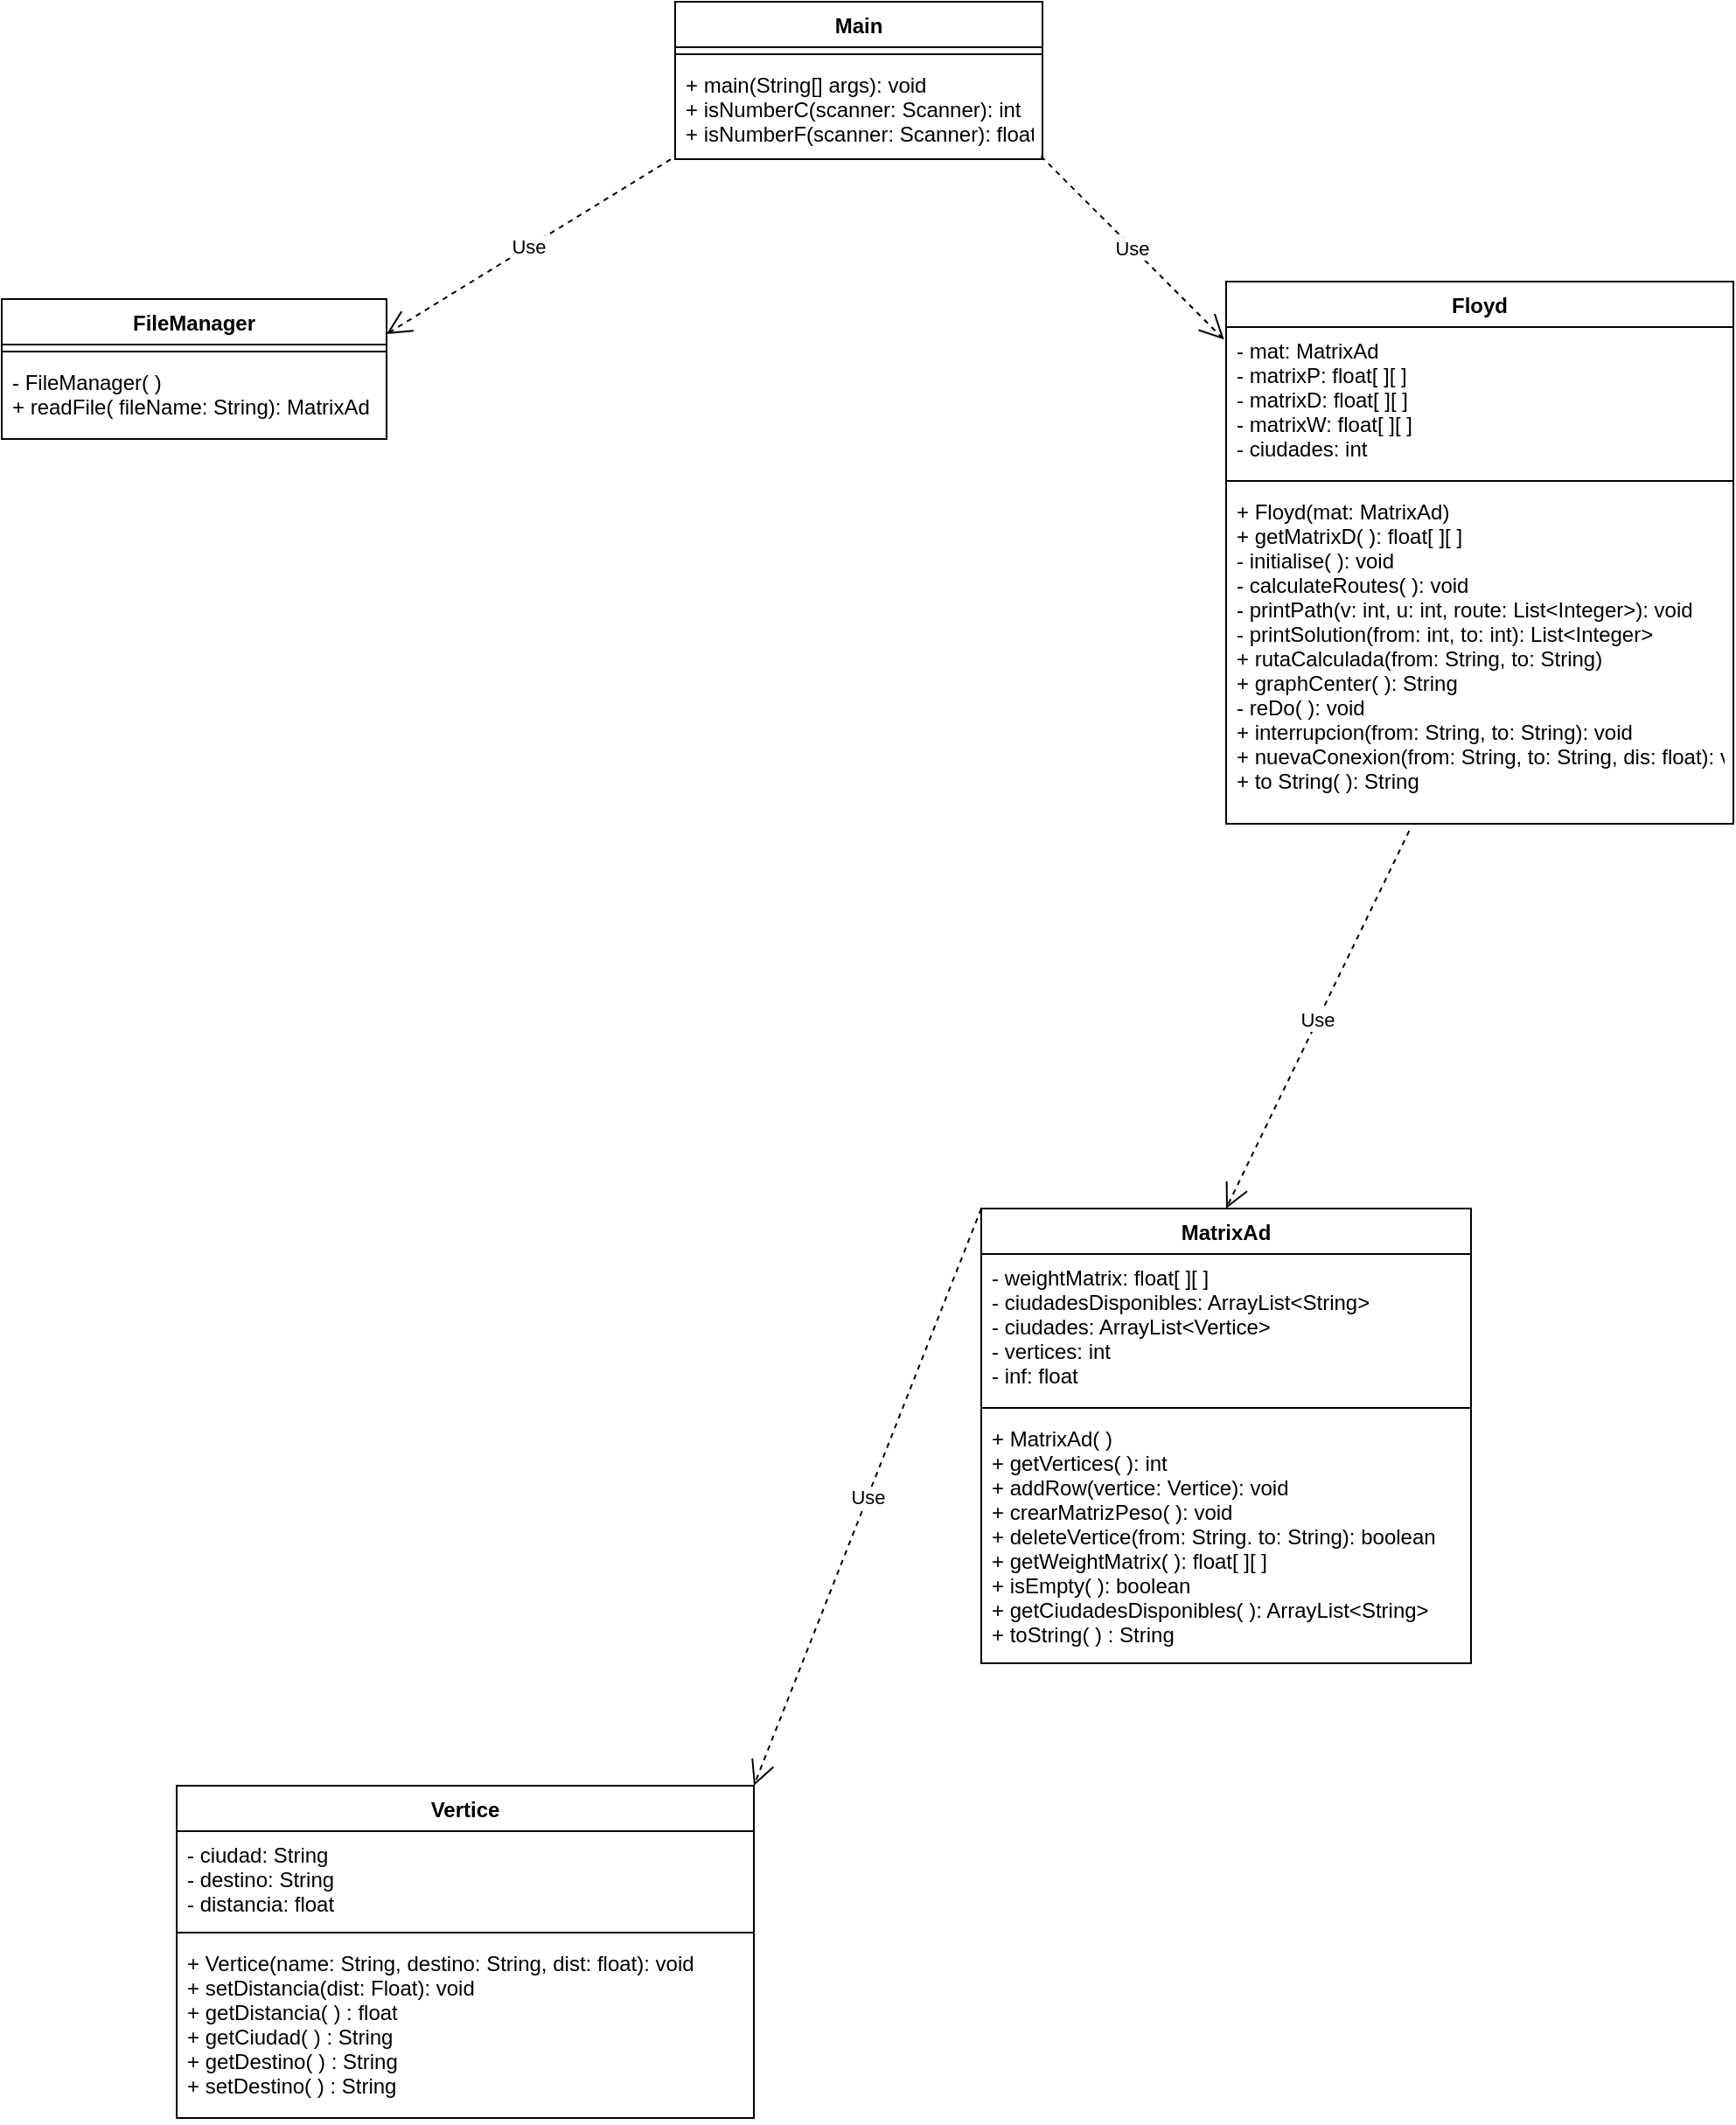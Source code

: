<mxfile version="18.0.1" type="device"><diagram id="_uKzQwo0x0-xqhfRCVf3" name="Page-1"><mxGraphModel dx="1153" dy="721" grid="1" gridSize="10" guides="1" tooltips="1" connect="1" arrows="1" fold="1" page="1" pageScale="1" pageWidth="1100" pageHeight="1700" math="0" shadow="0"><root><mxCell id="0"/><mxCell id="1" parent="0"/><mxCell id="8sijFC1jtz5p5oQRPcFG-1" value="Floyd" style="swimlane;fontStyle=1;align=center;verticalAlign=top;childLayout=stackLayout;horizontal=1;startSize=26;horizontalStack=0;resizeParent=1;resizeParentMax=0;resizeLast=0;collapsible=1;marginBottom=0;" parent="1" vertex="1"><mxGeometry x="760" y="190" width="290" height="310" as="geometry"/></mxCell><mxCell id="8sijFC1jtz5p5oQRPcFG-2" value="- mat: MatrixAd&#10;- matrixP: float[ ][ ]&#10;- matrixD: float[ ][ ]&#10;- matrixW: float[ ][ ]&#10;- ciudades: int" style="text;strokeColor=none;fillColor=none;align=left;verticalAlign=top;spacingLeft=4;spacingRight=4;overflow=hidden;rotatable=0;points=[[0,0.5],[1,0.5]];portConstraint=eastwest;" parent="8sijFC1jtz5p5oQRPcFG-1" vertex="1"><mxGeometry y="26" width="290" height="84" as="geometry"/></mxCell><mxCell id="8sijFC1jtz5p5oQRPcFG-3" value="" style="line;strokeWidth=1;fillColor=none;align=left;verticalAlign=middle;spacingTop=-1;spacingLeft=3;spacingRight=3;rotatable=0;labelPosition=right;points=[];portConstraint=eastwest;" parent="8sijFC1jtz5p5oQRPcFG-1" vertex="1"><mxGeometry y="110" width="290" height="8" as="geometry"/></mxCell><mxCell id="8sijFC1jtz5p5oQRPcFG-4" value="+ Floyd(mat: MatrixAd) &#10;+ getMatrixD( ): float[ ][ ] &#10;- initialise( ): void&#10;- calculateRoutes( ): void&#10;- printPath(v: int, u: int, route: List&lt;Integer&gt;): void&#10;- printSolution(from: int, to: int): List&lt;Integer&gt;&#10;+ rutaCalculada(from: String, to: String)&#10;+ graphCenter( ): String&#10;- reDo( ): void&#10;+ interrupcion(from: String, to: String): void&#10;+ nuevaConexion(from: String, to: String, dis: float): void&#10;+ to String( ): String" style="text;strokeColor=none;fillColor=none;align=left;verticalAlign=top;spacingLeft=4;spacingRight=4;overflow=hidden;rotatable=0;points=[[0,0.5],[1,0.5]];portConstraint=eastwest;" parent="8sijFC1jtz5p5oQRPcFG-1" vertex="1"><mxGeometry y="118" width="290" height="192" as="geometry"/></mxCell><mxCell id="8sijFC1jtz5p5oQRPcFG-5" value="Vertice" style="swimlane;fontStyle=1;align=center;verticalAlign=top;childLayout=stackLayout;horizontal=1;startSize=26;horizontalStack=0;resizeParent=1;resizeParentMax=0;resizeLast=0;collapsible=1;marginBottom=0;" parent="1" vertex="1"><mxGeometry x="160" y="1050" width="330" height="190" as="geometry"/></mxCell><mxCell id="8sijFC1jtz5p5oQRPcFG-6" value="- ciudad: String&#10;- destino: String&#10;- distancia: float" style="text;strokeColor=none;fillColor=none;align=left;verticalAlign=top;spacingLeft=4;spacingRight=4;overflow=hidden;rotatable=0;points=[[0,0.5],[1,0.5]];portConstraint=eastwest;" parent="8sijFC1jtz5p5oQRPcFG-5" vertex="1"><mxGeometry y="26" width="330" height="54" as="geometry"/></mxCell><mxCell id="8sijFC1jtz5p5oQRPcFG-7" value="" style="line;strokeWidth=1;fillColor=none;align=left;verticalAlign=middle;spacingTop=-1;spacingLeft=3;spacingRight=3;rotatable=0;labelPosition=right;points=[];portConstraint=eastwest;" parent="8sijFC1jtz5p5oQRPcFG-5" vertex="1"><mxGeometry y="80" width="330" height="8" as="geometry"/></mxCell><mxCell id="8sijFC1jtz5p5oQRPcFG-8" value="+ Vertice(name: String, destino: String, dist: float): void&#10;+ setDistancia(dist: Float): void&#10;+ getDistancia( ) : float&#10;+ getCiudad( ) : String&#10;+ getDestino( ) : String&#10;+ setDestino( ) : String" style="text;strokeColor=none;fillColor=none;align=left;verticalAlign=top;spacingLeft=4;spacingRight=4;overflow=hidden;rotatable=0;points=[[0,0.5],[1,0.5]];portConstraint=eastwest;" parent="8sijFC1jtz5p5oQRPcFG-5" vertex="1"><mxGeometry y="88" width="330" height="102" as="geometry"/></mxCell><mxCell id="8sijFC1jtz5p5oQRPcFG-9" value="FileManager" style="swimlane;fontStyle=1;align=center;verticalAlign=top;childLayout=stackLayout;horizontal=1;startSize=26;horizontalStack=0;resizeParent=1;resizeParentMax=0;resizeLast=0;collapsible=1;marginBottom=0;" parent="1" vertex="1"><mxGeometry x="60" y="200" width="220" height="80" as="geometry"/></mxCell><mxCell id="8sijFC1jtz5p5oQRPcFG-11" value="" style="line;strokeWidth=1;fillColor=none;align=left;verticalAlign=middle;spacingTop=-1;spacingLeft=3;spacingRight=3;rotatable=0;labelPosition=right;points=[];portConstraint=eastwest;" parent="8sijFC1jtz5p5oQRPcFG-9" vertex="1"><mxGeometry y="26" width="220" height="8" as="geometry"/></mxCell><mxCell id="8sijFC1jtz5p5oQRPcFG-12" value="- FileManager( )&#10;+ readFile( fileName: String): MatrixAd&#10;" style="text;strokeColor=none;fillColor=none;align=left;verticalAlign=top;spacingLeft=4;spacingRight=4;overflow=hidden;rotatable=0;points=[[0,0.5],[1,0.5]];portConstraint=eastwest;" parent="8sijFC1jtz5p5oQRPcFG-9" vertex="1"><mxGeometry y="34" width="220" height="46" as="geometry"/></mxCell><mxCell id="8sijFC1jtz5p5oQRPcFG-13" value="Main" style="swimlane;fontStyle=1;align=center;verticalAlign=top;childLayout=stackLayout;horizontal=1;startSize=26;horizontalStack=0;resizeParent=1;resizeParentMax=0;resizeLast=0;collapsible=1;marginBottom=0;" parent="1" vertex="1"><mxGeometry x="445" y="30" width="210" height="90" as="geometry"/></mxCell><mxCell id="8sijFC1jtz5p5oQRPcFG-15" value="" style="line;strokeWidth=1;fillColor=none;align=left;verticalAlign=middle;spacingTop=-1;spacingLeft=3;spacingRight=3;rotatable=0;labelPosition=right;points=[];portConstraint=eastwest;" parent="8sijFC1jtz5p5oQRPcFG-13" vertex="1"><mxGeometry y="26" width="210" height="8" as="geometry"/></mxCell><mxCell id="8sijFC1jtz5p5oQRPcFG-16" value="+ main(String[] args): void&#10;+ isNumberC(scanner: Scanner): int&#10;+ isNumberF(scanner: Scanner): float" style="text;strokeColor=none;fillColor=none;align=left;verticalAlign=top;spacingLeft=4;spacingRight=4;overflow=hidden;rotatable=0;points=[[0,0.5],[1,0.5]];portConstraint=eastwest;" parent="8sijFC1jtz5p5oQRPcFG-13" vertex="1"><mxGeometry y="34" width="210" height="56" as="geometry"/></mxCell><mxCell id="HJU91Nv9awmjjSHSqwgk-1" value="Use" style="endArrow=open;endSize=12;dashed=1;html=1;rounded=0;exitX=-0.012;exitY=1.002;exitDx=0;exitDy=0;entryX=1;entryY=0.25;entryDx=0;entryDy=0;exitPerimeter=0;" parent="1" source="8sijFC1jtz5p5oQRPcFG-16" target="8sijFC1jtz5p5oQRPcFG-9" edge="1"><mxGeometry width="160" relative="1" as="geometry"><mxPoint x="450" y="330" as="sourcePoint"/><mxPoint x="610" y="330" as="targetPoint"/></mxGeometry></mxCell><mxCell id="HJU91Nv9awmjjSHSqwgk-2" value="Use" style="endArrow=open;endSize=12;dashed=1;html=1;rounded=0;exitX=0.996;exitY=0.97;exitDx=0;exitDy=0;entryX=-0.004;entryY=0.107;entryDx=0;entryDy=0;entryPerimeter=0;exitPerimeter=0;" parent="1" source="8sijFC1jtz5p5oQRPcFG-16" target="8sijFC1jtz5p5oQRPcFG-1" edge="1"><mxGeometry width="160" relative="1" as="geometry"><mxPoint x="535" y="500" as="sourcePoint"/><mxPoint x="270" y="331.5" as="targetPoint"/></mxGeometry></mxCell><mxCell id="LSpwLEU3aFB-ld3PnPz4-1" value="MatrixAd" style="swimlane;fontStyle=1;align=center;verticalAlign=top;childLayout=stackLayout;horizontal=1;startSize=26;horizontalStack=0;resizeParent=1;resizeParentMax=0;resizeLast=0;collapsible=1;marginBottom=0;" vertex="1" parent="1"><mxGeometry x="620" y="720" width="280" height="260" as="geometry"/></mxCell><mxCell id="LSpwLEU3aFB-ld3PnPz4-2" value="- weightMatrix: float[ ][ ]&#10;- ciudadesDisponibles: ArrayList&lt;String&gt;&#10;- ciudades: ArrayList&lt;Vertice&gt;&#10;- vertices: int&#10;- inf: float&#10;" style="text;strokeColor=none;fillColor=none;align=left;verticalAlign=top;spacingLeft=4;spacingRight=4;overflow=hidden;rotatable=0;points=[[0,0.5],[1,0.5]];portConstraint=eastwest;" vertex="1" parent="LSpwLEU3aFB-ld3PnPz4-1"><mxGeometry y="26" width="280" height="84" as="geometry"/></mxCell><mxCell id="LSpwLEU3aFB-ld3PnPz4-3" value="" style="line;strokeWidth=1;fillColor=none;align=left;verticalAlign=middle;spacingTop=-1;spacingLeft=3;spacingRight=3;rotatable=0;labelPosition=right;points=[];portConstraint=eastwest;" vertex="1" parent="LSpwLEU3aFB-ld3PnPz4-1"><mxGeometry y="110" width="280" height="8" as="geometry"/></mxCell><mxCell id="LSpwLEU3aFB-ld3PnPz4-4" value="+ MatrixAd( )&#10;+ getVertices( ): int&#10;+ addRow(vertice: Vertice): void&#10;+ crearMatrizPeso( ): void&#10;+ deleteVertice(from: String. to: String): boolean&#10;+ getWeightMatrix( ): float[ ][ ]&#10;+ isEmpty( ): boolean&#10;+ getCiudadesDisponibles( ): ArrayList&lt;String&gt;&#10;+ toString( ) : String&#10;" style="text;strokeColor=none;fillColor=none;align=left;verticalAlign=top;spacingLeft=4;spacingRight=4;overflow=hidden;rotatable=0;points=[[0,0.5],[1,0.5]];portConstraint=eastwest;" vertex="1" parent="LSpwLEU3aFB-ld3PnPz4-1"><mxGeometry y="118" width="280" height="142" as="geometry"/></mxCell><mxCell id="LSpwLEU3aFB-ld3PnPz4-5" value="Use" style="endArrow=open;endSize=12;dashed=1;html=1;rounded=0;exitX=0;exitY=0;exitDx=0;exitDy=0;entryX=1;entryY=0;entryDx=0;entryDy=0;" edge="1" parent="1" source="LSpwLEU3aFB-ld3PnPz4-1" target="8sijFC1jtz5p5oQRPcFG-5"><mxGeometry width="160" relative="1" as="geometry"><mxPoint x="355" y="1472" as="sourcePoint"/><mxPoint x="578.84" y="1335.17" as="targetPoint"/></mxGeometry></mxCell><mxCell id="LSpwLEU3aFB-ld3PnPz4-6" value="Use" style="endArrow=open;endSize=12;dashed=1;html=1;rounded=0;exitX=0.361;exitY=1.021;exitDx=0;exitDy=0;entryX=0.5;entryY=0;entryDx=0;entryDy=0;exitPerimeter=0;" edge="1" parent="1" source="8sijFC1jtz5p5oQRPcFG-4" target="LSpwLEU3aFB-ld3PnPz4-1"><mxGeometry width="160" relative="1" as="geometry"><mxPoint x="630" y="730" as="sourcePoint"/><mxPoint x="500" y="1060" as="targetPoint"/></mxGeometry></mxCell></root></mxGraphModel></diagram></mxfile>
